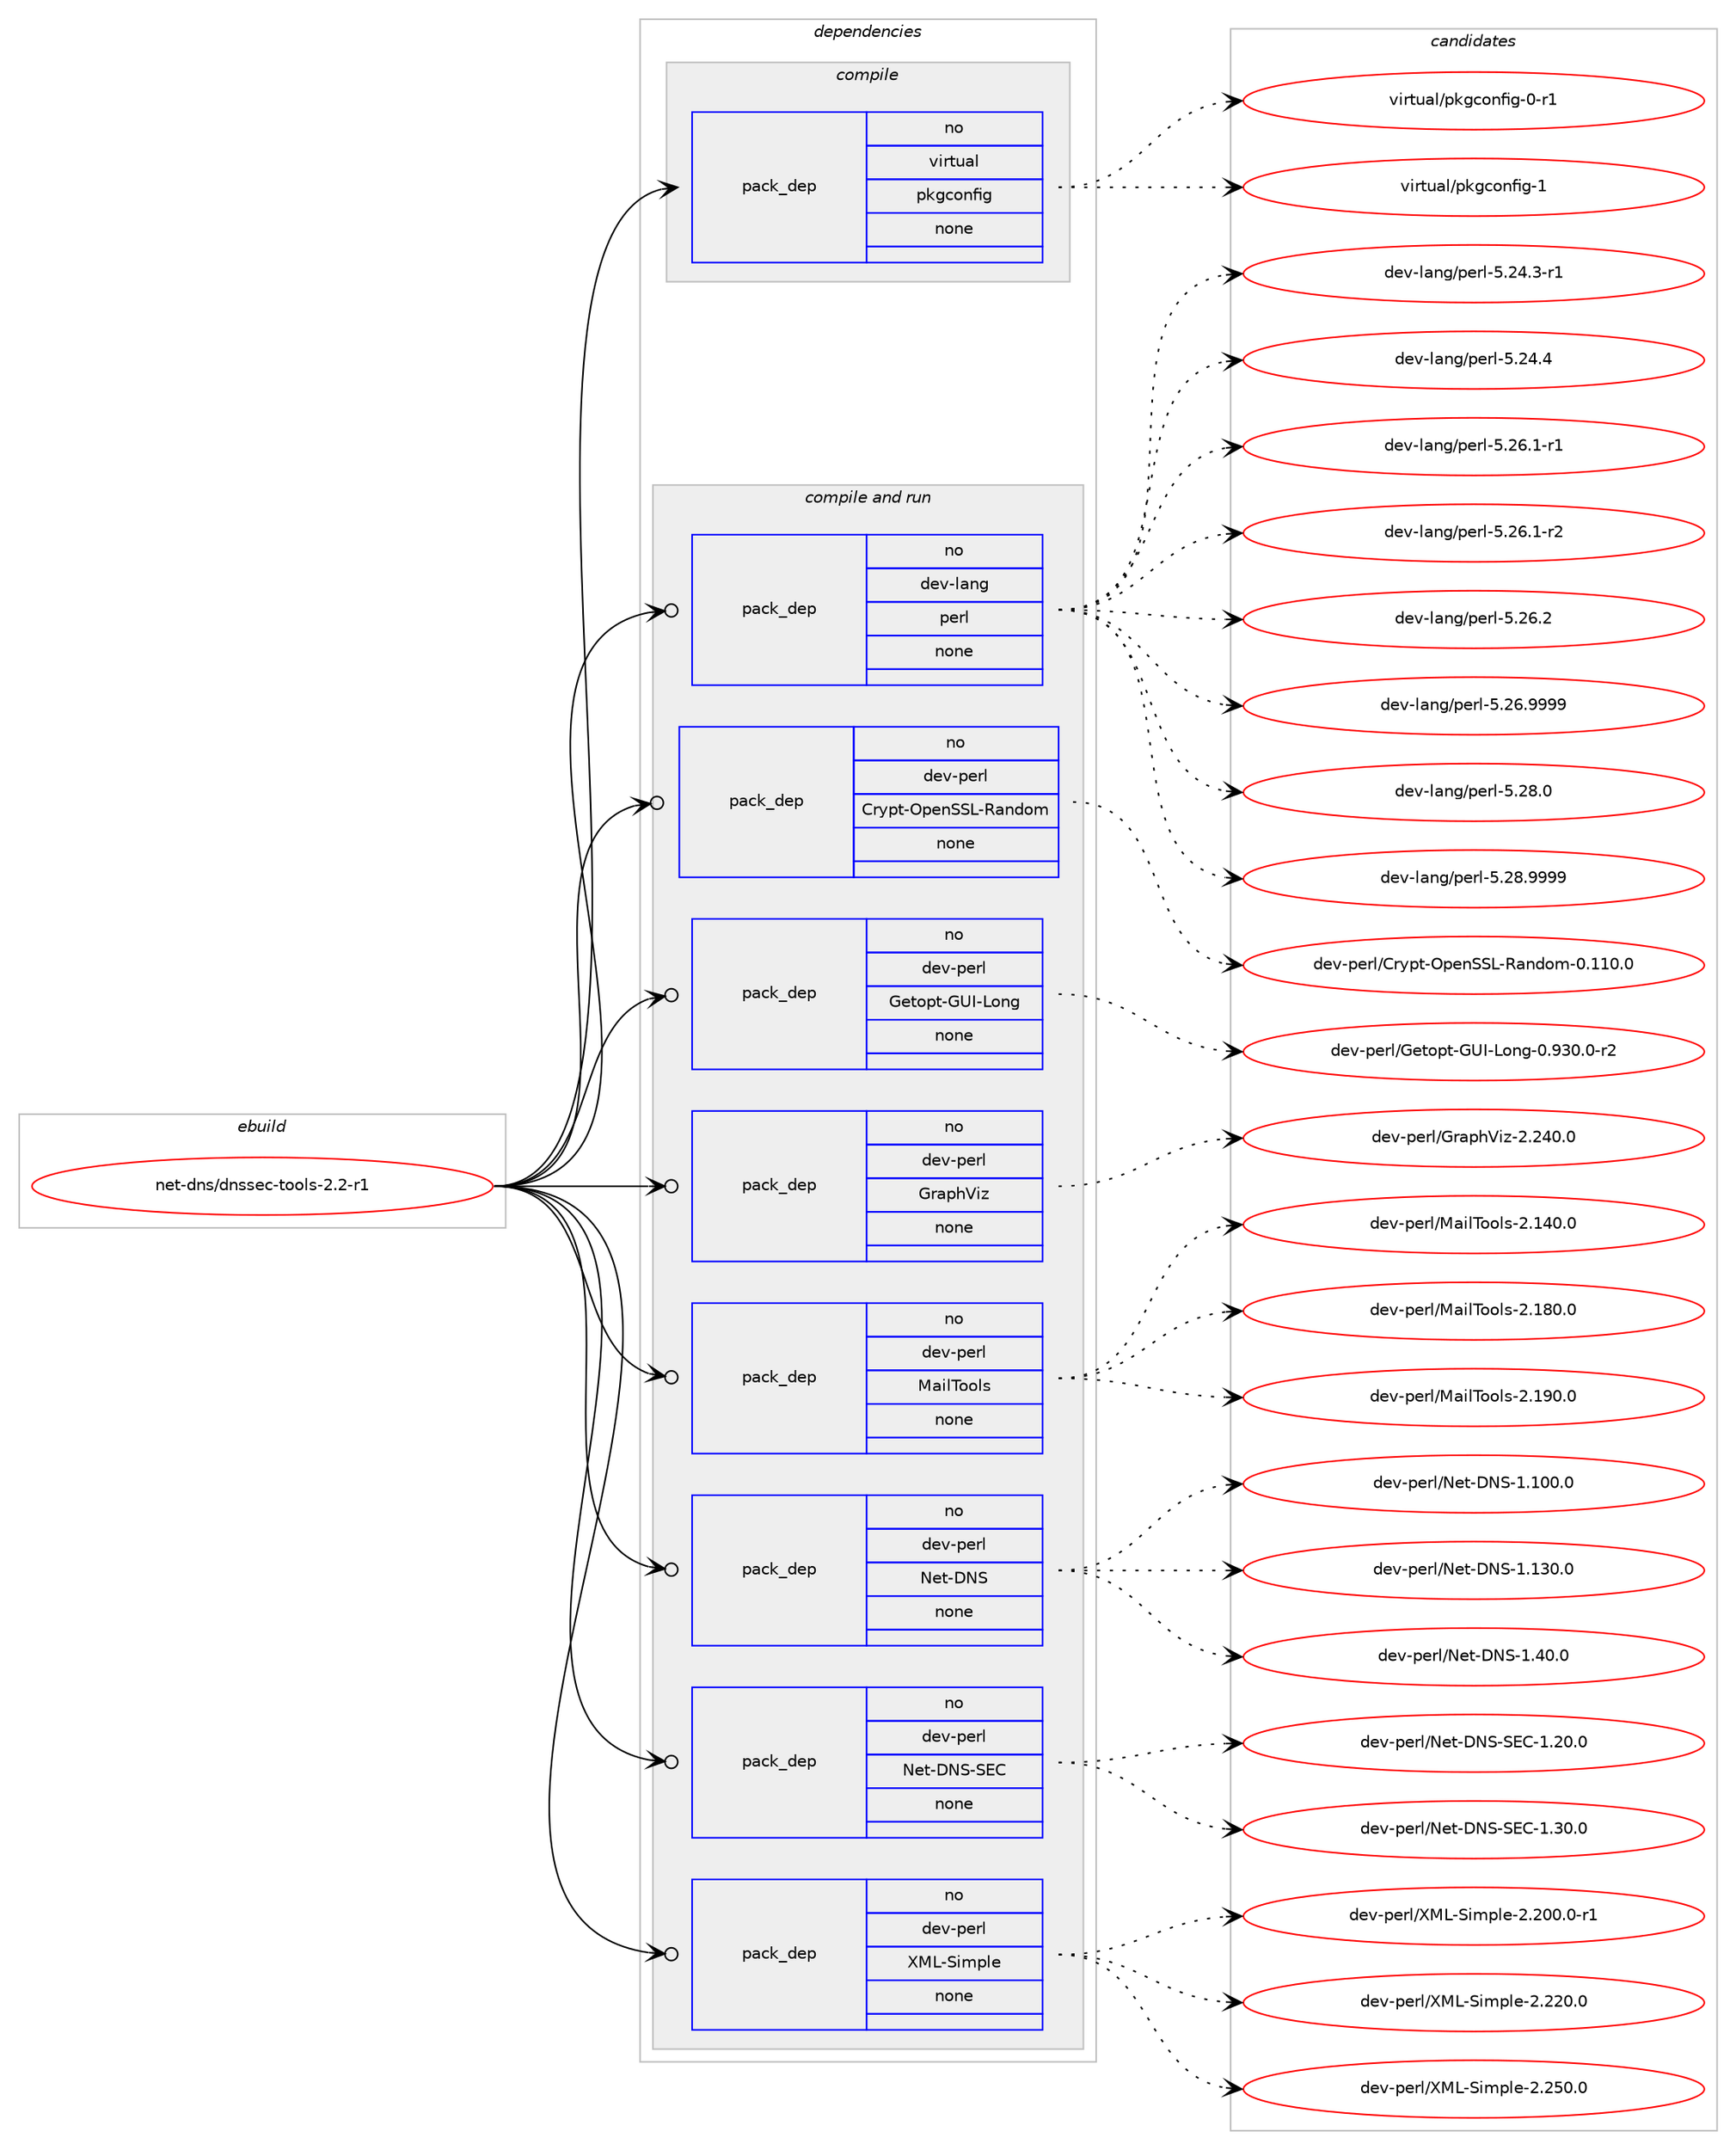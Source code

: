 digraph prolog {

# *************
# Graph options
# *************

newrank=true;
concentrate=true;
compound=true;
graph [rankdir=LR,fontname=Helvetica,fontsize=10,ranksep=1.5];#, ranksep=2.5, nodesep=0.2];
edge  [arrowhead=vee];
node  [fontname=Helvetica,fontsize=10];

# **********
# The ebuild
# **********

subgraph cluster_leftcol {
color=gray;
rank=same;
label=<<i>ebuild</i>>;
id [label="net-dns/dnssec-tools-2.2-r1", color=red, width=4, href="../net-dns/dnssec-tools-2.2-r1.svg"];
}

# ****************
# The dependencies
# ****************

subgraph cluster_midcol {
color=gray;
label=<<i>dependencies</i>>;
subgraph cluster_compile {
fillcolor="#eeeeee";
style=filled;
label=<<i>compile</i>>;
subgraph pack1180048 {
dependency1650679 [label=<<TABLE BORDER="0" CELLBORDER="1" CELLSPACING="0" CELLPADDING="4" WIDTH="220"><TR><TD ROWSPAN="6" CELLPADDING="30">pack_dep</TD></TR><TR><TD WIDTH="110">no</TD></TR><TR><TD>virtual</TD></TR><TR><TD>pkgconfig</TD></TR><TR><TD>none</TD></TR><TR><TD></TD></TR></TABLE>>, shape=none, color=blue];
}
id:e -> dependency1650679:w [weight=20,style="solid",arrowhead="vee"];
}
subgraph cluster_compileandrun {
fillcolor="#eeeeee";
style=filled;
label=<<i>compile and run</i>>;
subgraph pack1180049 {
dependency1650680 [label=<<TABLE BORDER="0" CELLBORDER="1" CELLSPACING="0" CELLPADDING="4" WIDTH="220"><TR><TD ROWSPAN="6" CELLPADDING="30">pack_dep</TD></TR><TR><TD WIDTH="110">no</TD></TR><TR><TD>dev-lang</TD></TR><TR><TD>perl</TD></TR><TR><TD>none</TD></TR><TR><TD></TD></TR></TABLE>>, shape=none, color=blue];
}
id:e -> dependency1650680:w [weight=20,style="solid",arrowhead="odotvee"];
subgraph pack1180050 {
dependency1650681 [label=<<TABLE BORDER="0" CELLBORDER="1" CELLSPACING="0" CELLPADDING="4" WIDTH="220"><TR><TD ROWSPAN="6" CELLPADDING="30">pack_dep</TD></TR><TR><TD WIDTH="110">no</TD></TR><TR><TD>dev-perl</TD></TR><TR><TD>Crypt-OpenSSL-Random</TD></TR><TR><TD>none</TD></TR><TR><TD></TD></TR></TABLE>>, shape=none, color=blue];
}
id:e -> dependency1650681:w [weight=20,style="solid",arrowhead="odotvee"];
subgraph pack1180051 {
dependency1650682 [label=<<TABLE BORDER="0" CELLBORDER="1" CELLSPACING="0" CELLPADDING="4" WIDTH="220"><TR><TD ROWSPAN="6" CELLPADDING="30">pack_dep</TD></TR><TR><TD WIDTH="110">no</TD></TR><TR><TD>dev-perl</TD></TR><TR><TD>Getopt-GUI-Long</TD></TR><TR><TD>none</TD></TR><TR><TD></TD></TR></TABLE>>, shape=none, color=blue];
}
id:e -> dependency1650682:w [weight=20,style="solid",arrowhead="odotvee"];
subgraph pack1180052 {
dependency1650683 [label=<<TABLE BORDER="0" CELLBORDER="1" CELLSPACING="0" CELLPADDING="4" WIDTH="220"><TR><TD ROWSPAN="6" CELLPADDING="30">pack_dep</TD></TR><TR><TD WIDTH="110">no</TD></TR><TR><TD>dev-perl</TD></TR><TR><TD>GraphViz</TD></TR><TR><TD>none</TD></TR><TR><TD></TD></TR></TABLE>>, shape=none, color=blue];
}
id:e -> dependency1650683:w [weight=20,style="solid",arrowhead="odotvee"];
subgraph pack1180053 {
dependency1650684 [label=<<TABLE BORDER="0" CELLBORDER="1" CELLSPACING="0" CELLPADDING="4" WIDTH="220"><TR><TD ROWSPAN="6" CELLPADDING="30">pack_dep</TD></TR><TR><TD WIDTH="110">no</TD></TR><TR><TD>dev-perl</TD></TR><TR><TD>MailTools</TD></TR><TR><TD>none</TD></TR><TR><TD></TD></TR></TABLE>>, shape=none, color=blue];
}
id:e -> dependency1650684:w [weight=20,style="solid",arrowhead="odotvee"];
subgraph pack1180054 {
dependency1650685 [label=<<TABLE BORDER="0" CELLBORDER="1" CELLSPACING="0" CELLPADDING="4" WIDTH="220"><TR><TD ROWSPAN="6" CELLPADDING="30">pack_dep</TD></TR><TR><TD WIDTH="110">no</TD></TR><TR><TD>dev-perl</TD></TR><TR><TD>Net-DNS</TD></TR><TR><TD>none</TD></TR><TR><TD></TD></TR></TABLE>>, shape=none, color=blue];
}
id:e -> dependency1650685:w [weight=20,style="solid",arrowhead="odotvee"];
subgraph pack1180055 {
dependency1650686 [label=<<TABLE BORDER="0" CELLBORDER="1" CELLSPACING="0" CELLPADDING="4" WIDTH="220"><TR><TD ROWSPAN="6" CELLPADDING="30">pack_dep</TD></TR><TR><TD WIDTH="110">no</TD></TR><TR><TD>dev-perl</TD></TR><TR><TD>Net-DNS-SEC</TD></TR><TR><TD>none</TD></TR><TR><TD></TD></TR></TABLE>>, shape=none, color=blue];
}
id:e -> dependency1650686:w [weight=20,style="solid",arrowhead="odotvee"];
subgraph pack1180056 {
dependency1650687 [label=<<TABLE BORDER="0" CELLBORDER="1" CELLSPACING="0" CELLPADDING="4" WIDTH="220"><TR><TD ROWSPAN="6" CELLPADDING="30">pack_dep</TD></TR><TR><TD WIDTH="110">no</TD></TR><TR><TD>dev-perl</TD></TR><TR><TD>XML-Simple</TD></TR><TR><TD>none</TD></TR><TR><TD></TD></TR></TABLE>>, shape=none, color=blue];
}
id:e -> dependency1650687:w [weight=20,style="solid",arrowhead="odotvee"];
}
subgraph cluster_run {
fillcolor="#eeeeee";
style=filled;
label=<<i>run</i>>;
}
}

# **************
# The candidates
# **************

subgraph cluster_choices {
rank=same;
color=gray;
label=<<i>candidates</i>>;

subgraph choice1180048 {
color=black;
nodesep=1;
choice11810511411611797108471121071039911111010210510345484511449 [label="virtual/pkgconfig-0-r1", color=red, width=4,href="../virtual/pkgconfig-0-r1.svg"];
choice1181051141161179710847112107103991111101021051034549 [label="virtual/pkgconfig-1", color=red, width=4,href="../virtual/pkgconfig-1.svg"];
dependency1650679:e -> choice11810511411611797108471121071039911111010210510345484511449:w [style=dotted,weight="100"];
dependency1650679:e -> choice1181051141161179710847112107103991111101021051034549:w [style=dotted,weight="100"];
}
subgraph choice1180049 {
color=black;
nodesep=1;
choice100101118451089711010347112101114108455346505246514511449 [label="dev-lang/perl-5.24.3-r1", color=red, width=4,href="../dev-lang/perl-5.24.3-r1.svg"];
choice10010111845108971101034711210111410845534650524652 [label="dev-lang/perl-5.24.4", color=red, width=4,href="../dev-lang/perl-5.24.4.svg"];
choice100101118451089711010347112101114108455346505446494511449 [label="dev-lang/perl-5.26.1-r1", color=red, width=4,href="../dev-lang/perl-5.26.1-r1.svg"];
choice100101118451089711010347112101114108455346505446494511450 [label="dev-lang/perl-5.26.1-r2", color=red, width=4,href="../dev-lang/perl-5.26.1-r2.svg"];
choice10010111845108971101034711210111410845534650544650 [label="dev-lang/perl-5.26.2", color=red, width=4,href="../dev-lang/perl-5.26.2.svg"];
choice10010111845108971101034711210111410845534650544657575757 [label="dev-lang/perl-5.26.9999", color=red, width=4,href="../dev-lang/perl-5.26.9999.svg"];
choice10010111845108971101034711210111410845534650564648 [label="dev-lang/perl-5.28.0", color=red, width=4,href="../dev-lang/perl-5.28.0.svg"];
choice10010111845108971101034711210111410845534650564657575757 [label="dev-lang/perl-5.28.9999", color=red, width=4,href="../dev-lang/perl-5.28.9999.svg"];
dependency1650680:e -> choice100101118451089711010347112101114108455346505246514511449:w [style=dotted,weight="100"];
dependency1650680:e -> choice10010111845108971101034711210111410845534650524652:w [style=dotted,weight="100"];
dependency1650680:e -> choice100101118451089711010347112101114108455346505446494511449:w [style=dotted,weight="100"];
dependency1650680:e -> choice100101118451089711010347112101114108455346505446494511450:w [style=dotted,weight="100"];
dependency1650680:e -> choice10010111845108971101034711210111410845534650544650:w [style=dotted,weight="100"];
dependency1650680:e -> choice10010111845108971101034711210111410845534650544657575757:w [style=dotted,weight="100"];
dependency1650680:e -> choice10010111845108971101034711210111410845534650564648:w [style=dotted,weight="100"];
dependency1650680:e -> choice10010111845108971101034711210111410845534650564657575757:w [style=dotted,weight="100"];
}
subgraph choice1180050 {
color=black;
nodesep=1;
choice10010111845112101114108476711412111211645791121011108383764582971101001111094548464949484648 [label="dev-perl/Crypt-OpenSSL-Random-0.110.0", color=red, width=4,href="../dev-perl/Crypt-OpenSSL-Random-0.110.0.svg"];
dependency1650681:e -> choice10010111845112101114108476711412111211645791121011108383764582971101001111094548464949484648:w [style=dotted,weight="100"];
}
subgraph choice1180051 {
color=black;
nodesep=1;
choice10010111845112101114108477110111611111211645718573457611111010345484657514846484511450 [label="dev-perl/Getopt-GUI-Long-0.930.0-r2", color=red, width=4,href="../dev-perl/Getopt-GUI-Long-0.930.0-r2.svg"];
dependency1650682:e -> choice10010111845112101114108477110111611111211645718573457611111010345484657514846484511450:w [style=dotted,weight="100"];
}
subgraph choice1180052 {
color=black;
nodesep=1;
choice10010111845112101114108477111497112104861051224550465052484648 [label="dev-perl/GraphViz-2.240.0", color=red, width=4,href="../dev-perl/GraphViz-2.240.0.svg"];
dependency1650683:e -> choice10010111845112101114108477111497112104861051224550465052484648:w [style=dotted,weight="100"];
}
subgraph choice1180053 {
color=black;
nodesep=1;
choice10010111845112101114108477797105108841111111081154550464952484648 [label="dev-perl/MailTools-2.140.0", color=red, width=4,href="../dev-perl/MailTools-2.140.0.svg"];
choice10010111845112101114108477797105108841111111081154550464956484648 [label="dev-perl/MailTools-2.180.0", color=red, width=4,href="../dev-perl/MailTools-2.180.0.svg"];
choice10010111845112101114108477797105108841111111081154550464957484648 [label="dev-perl/MailTools-2.190.0", color=red, width=4,href="../dev-perl/MailTools-2.190.0.svg"];
dependency1650684:e -> choice10010111845112101114108477797105108841111111081154550464952484648:w [style=dotted,weight="100"];
dependency1650684:e -> choice10010111845112101114108477797105108841111111081154550464956484648:w [style=dotted,weight="100"];
dependency1650684:e -> choice10010111845112101114108477797105108841111111081154550464957484648:w [style=dotted,weight="100"];
}
subgraph choice1180054 {
color=black;
nodesep=1;
choice100101118451121011141084778101116456878834549464948484648 [label="dev-perl/Net-DNS-1.100.0", color=red, width=4,href="../dev-perl/Net-DNS-1.100.0.svg"];
choice100101118451121011141084778101116456878834549464951484648 [label="dev-perl/Net-DNS-1.130.0", color=red, width=4,href="../dev-perl/Net-DNS-1.130.0.svg"];
choice1001011184511210111410847781011164568788345494652484648 [label="dev-perl/Net-DNS-1.40.0", color=red, width=4,href="../dev-perl/Net-DNS-1.40.0.svg"];
dependency1650685:e -> choice100101118451121011141084778101116456878834549464948484648:w [style=dotted,weight="100"];
dependency1650685:e -> choice100101118451121011141084778101116456878834549464951484648:w [style=dotted,weight="100"];
dependency1650685:e -> choice1001011184511210111410847781011164568788345494652484648:w [style=dotted,weight="100"];
}
subgraph choice1180055 {
color=black;
nodesep=1;
choice100101118451121011141084778101116456878834583696745494650484648 [label="dev-perl/Net-DNS-SEC-1.20.0", color=red, width=4,href="../dev-perl/Net-DNS-SEC-1.20.0.svg"];
choice100101118451121011141084778101116456878834583696745494651484648 [label="dev-perl/Net-DNS-SEC-1.30.0", color=red, width=4,href="../dev-perl/Net-DNS-SEC-1.30.0.svg"];
dependency1650686:e -> choice100101118451121011141084778101116456878834583696745494650484648:w [style=dotted,weight="100"];
dependency1650686:e -> choice100101118451121011141084778101116456878834583696745494651484648:w [style=dotted,weight="100"];
}
subgraph choice1180056 {
color=black;
nodesep=1;
choice1001011184511210111410847887776458310510911210810145504650484846484511449 [label="dev-perl/XML-Simple-2.200.0-r1", color=red, width=4,href="../dev-perl/XML-Simple-2.200.0-r1.svg"];
choice100101118451121011141084788777645831051091121081014550465050484648 [label="dev-perl/XML-Simple-2.220.0", color=red, width=4,href="../dev-perl/XML-Simple-2.220.0.svg"];
choice100101118451121011141084788777645831051091121081014550465053484648 [label="dev-perl/XML-Simple-2.250.0", color=red, width=4,href="../dev-perl/XML-Simple-2.250.0.svg"];
dependency1650687:e -> choice1001011184511210111410847887776458310510911210810145504650484846484511449:w [style=dotted,weight="100"];
dependency1650687:e -> choice100101118451121011141084788777645831051091121081014550465050484648:w [style=dotted,weight="100"];
dependency1650687:e -> choice100101118451121011141084788777645831051091121081014550465053484648:w [style=dotted,weight="100"];
}
}

}
